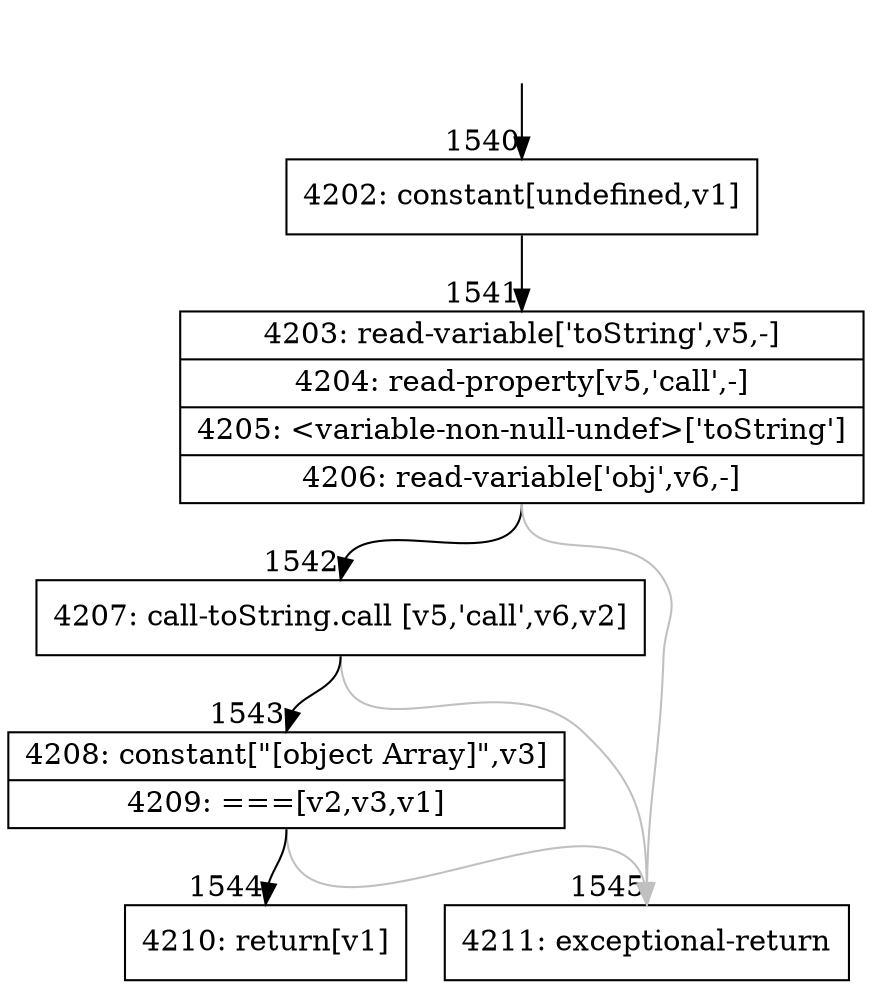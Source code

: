 digraph {
rankdir="TD"
BB_entry122[shape=none,label=""];
BB_entry122 -> BB1540 [tailport=s, headport=n, headlabel="    1540"]
BB1540 [shape=record label="{4202: constant[undefined,v1]}" ] 
BB1540 -> BB1541 [tailport=s, headport=n, headlabel="      1541"]
BB1541 [shape=record label="{4203: read-variable['toString',v5,-]|4204: read-property[v5,'call',-]|4205: \<variable-non-null-undef\>['toString']|4206: read-variable['obj',v6,-]}" ] 
BB1541 -> BB1542 [tailport=s, headport=n, headlabel="      1542"]
BB1541 -> BB1545 [tailport=s, headport=n, color=gray, headlabel="      1545"]
BB1542 [shape=record label="{4207: call-toString.call [v5,'call',v6,v2]}" ] 
BB1542 -> BB1543 [tailport=s, headport=n, headlabel="      1543"]
BB1542 -> BB1545 [tailport=s, headport=n, color=gray]
BB1543 [shape=record label="{4208: constant[\"[object Array]\",v3]|4209: ===[v2,v3,v1]}" ] 
BB1543 -> BB1544 [tailport=s, headport=n, headlabel="      1544"]
BB1543 -> BB1545 [tailport=s, headport=n, color=gray]
BB1544 [shape=record label="{4210: return[v1]}" ] 
BB1545 [shape=record label="{4211: exceptional-return}" ] 
//#$~ 1249
}

